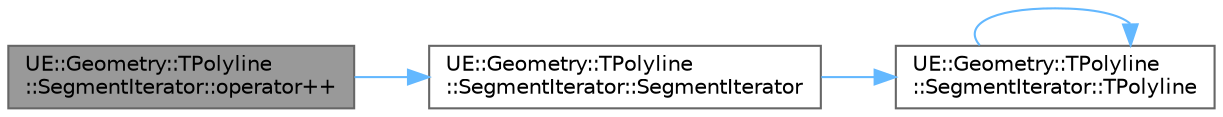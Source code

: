 digraph "UE::Geometry::TPolyline::SegmentIterator::operator++"
{
 // INTERACTIVE_SVG=YES
 // LATEX_PDF_SIZE
  bgcolor="transparent";
  edge [fontname=Helvetica,fontsize=10,labelfontname=Helvetica,labelfontsize=10];
  node [fontname=Helvetica,fontsize=10,shape=box,height=0.2,width=0.4];
  rankdir="LR";
  Node1 [id="Node000001",label="UE::Geometry::TPolyline\l::SegmentIterator::operator++",height=0.2,width=0.4,color="gray40", fillcolor="grey60", style="filled", fontcolor="black",tooltip=" "];
  Node1 -> Node2 [id="edge1_Node000001_Node000002",color="steelblue1",style="solid",tooltip=" "];
  Node2 [id="Node000002",label="UE::Geometry::TPolyline\l::SegmentIterator::SegmentIterator",height=0.2,width=0.4,color="grey40", fillcolor="white", style="filled",URL="$d5/dd9/classUE_1_1Geometry_1_1TPolyline_1_1SegmentIterator.html#abae26c37f5ad5a1e334533d3ccf99668",tooltip=" "];
  Node2 -> Node3 [id="edge2_Node000002_Node000003",color="steelblue1",style="solid",tooltip=" "];
  Node3 [id="Node000003",label="UE::Geometry::TPolyline\l::SegmentIterator::TPolyline",height=0.2,width=0.4,color="grey40", fillcolor="white", style="filled",URL="$d5/dd9/classUE_1_1Geometry_1_1TPolyline_1_1SegmentIterator.html#a7ea021d13788c630a6e1421b6f5db312",tooltip=" "];
  Node3 -> Node3 [id="edge3_Node000003_Node000003",color="steelblue1",style="solid",tooltip=" "];
}
